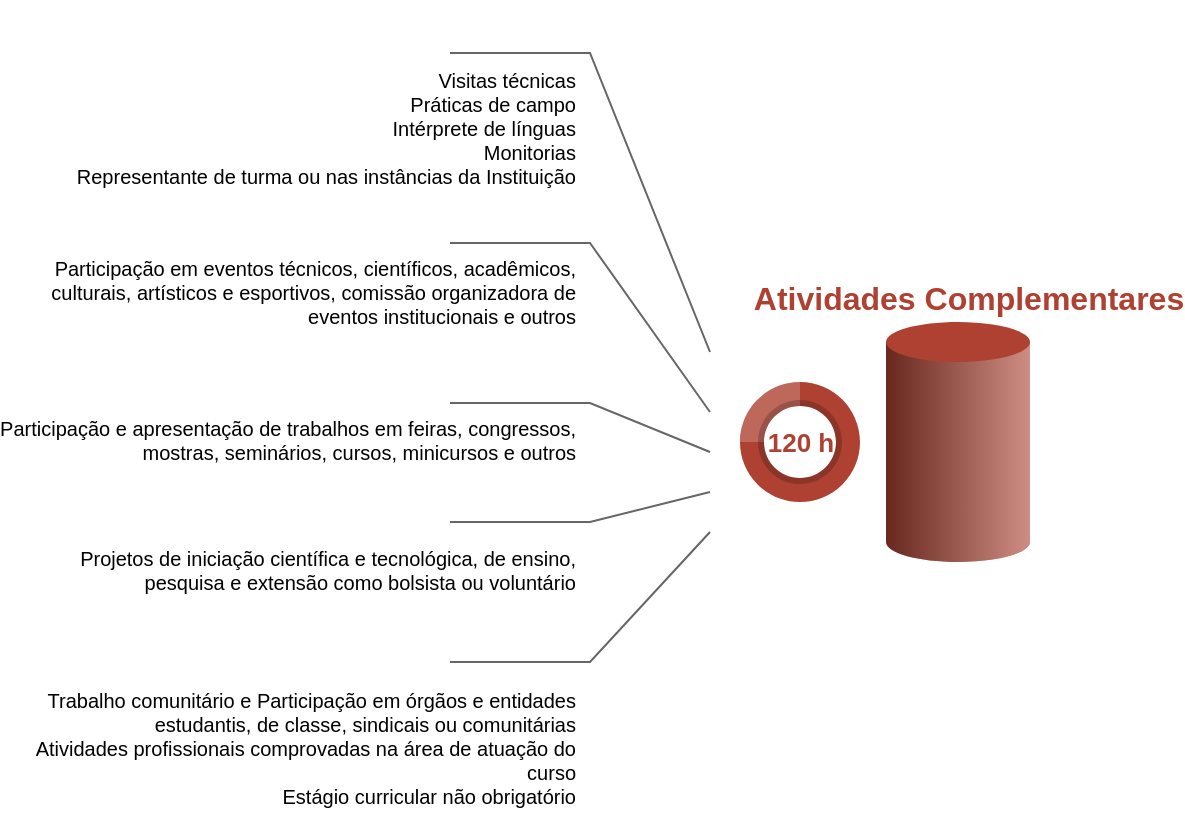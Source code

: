<mxfile version="12.2.2" type="device" pages="1"><diagram id="QNZ480wP4XbEmp6gxY9Z" name="Page-1"><mxGraphModel dx="868" dy="418" grid="1" gridSize="10" guides="1" tooltips="1" connect="1" arrows="1" fold="1" page="1" pageScale="1" pageWidth="827" pageHeight="1169" math="0" shadow="0"><root><mxCell id="0"/><mxCell id="1" parent="0"/><mxCell id="xJI_BUZSZdqLVWWLYIa1-3" value="Atividades Complementares" style="verticalLabelPosition=top;verticalAlign=bottom;html=1;shape=mxgraph.infographic.cylinder;fillColor=#AE4132;strokeColor=none;shadow=0;align=center;labelPosition=center;spacingLeft=10;fontStyle=1;fontColor=#AE4132;fontSize=16;" parent="1" vertex="1"><mxGeometry x="483" y="170" width="72" height="120" as="geometry"/></mxCell><mxCell id="xJI_BUZSZdqLVWWLYIa1-9" value="120 h" style="verticalLabelPosition=middle;verticalAlign=middle;html=1;html=1;shape=mxgraph.infographic.partConcEllipse;fillColor=#AE4132;strokeColor=none;startAngle=0;endAngle=0.75;arcWidth=0.4;fontSize=13;fontColor=#AE4132;align=center;fontStyle=1;" parent="1" vertex="1"><mxGeometry x="410" y="200" width="60" height="60" as="geometry"/></mxCell><mxCell id="xJI_BUZSZdqLVWWLYIa1-36" value="" style="strokeWidth=1;shadow=0;dashed=0;align=center;html=1;shape=mxgraph.mockup.text.callout;linkText=;textSize=17;textColor=#666666;callDir=NW;callStyle=line;fontSize=17;fontColor=#10739E;align=left;verticalAlign=top;strokeColor=#666666;fillColor=#4D9900;flipV=0;fontStyle=1;" parent="1" vertex="1"><mxGeometry x="265" y="10" width="130" height="175" as="geometry"/></mxCell><mxCell id="xJI_BUZSZdqLVWWLYIa1-37" value="" style="strokeWidth=1;shadow=0;dashed=0;align=center;html=1;shape=mxgraph.mockup.text.callout;linkText=;textSize=17;textColor=#666666;callDir=NW;callStyle=line;fontSize=17;fontColor=#F2931E;align=left;verticalAlign=top;strokeColor=#666666;fillColor=#4D9900;flipV=0;fontStyle=1;" parent="1" vertex="1"><mxGeometry x="265" y="105" width="130" height="110" as="geometry"/></mxCell><mxCell id="xJI_BUZSZdqLVWWLYIa1-38" value="" style="strokeWidth=1;shadow=0;dashed=0;align=center;html=1;shape=mxgraph.mockup.text.callout;linkText=;textSize=17;textColor=#666666;callDir=NW;callStyle=line;fontSize=17;fontColor=#AE4132;align=left;verticalAlign=top;strokeColor=#666666;fillColor=#4D9900;flipV=0;fontStyle=1;" parent="1" vertex="1"><mxGeometry x="265" y="185" width="130" height="50" as="geometry"/></mxCell><mxCell id="xJI_BUZSZdqLVWWLYIa1-39" value="" style="strokeWidth=1;shadow=0;dashed=0;align=center;html=1;shape=mxgraph.mockup.text.callout;linkText=;textSize=17;textColor=#666666;callDir=SW;callStyle=line;fontSize=17;fontColor=#23445D;align=left;verticalAlign=bottom;strokeColor=#666666;fillColor=#4D9900;flipV=0;fontStyle=1;" parent="1" vertex="1"><mxGeometry x="265" y="255" width="130" height="15" as="geometry"/></mxCell><mxCell id="xJI_BUZSZdqLVWWLYIa1-40" value="" style="strokeWidth=1;shadow=0;dashed=0;align=center;html=1;shape=mxgraph.mockup.text.callout;linkText=;textSize=17;textColor=#666666;callDir=SW;callStyle=line;fontSize=17;fontColor=#12AAB5;align=left;verticalAlign=bottom;strokeColor=#666666;fillColor=#4D9900;flipV=0;fontStyle=1;" parent="1" vertex="1"><mxGeometry x="265" y="275" width="130" height="65" as="geometry"/></mxCell><mxCell id="xJI_BUZSZdqLVWWLYIa1-41" value="&lt;div style=&quot;font-size: 10px;&quot;&gt;Visitas técnicas&lt;/div&gt;&lt;div style=&quot;font-size: 10px;&quot;&gt;Práticas de campo&lt;/div&gt;&lt;div style=&quot;font-size: 10px;&quot;&gt;Intérprete de línguas&lt;/div&gt;&lt;div style=&quot;font-size: 10px;&quot;&gt;Monitorias&lt;/div&gt;&lt;div style=&quot;font-size: 10px;&quot;&gt;Representante de turma ou nas instâncias da Instituição&lt;/div&gt;" style="rounded=0;whiteSpace=wrap;shadow=0;strokeColor=none;strokeWidth=6;fillColor=none;fontSize=10;fontColor=#000000;align=right;html=1;" parent="1" vertex="1"><mxGeometry x="40" y="40" width="290" height="65" as="geometry"/></mxCell><mxCell id="xJI_BUZSZdqLVWWLYIa1-42" value="Participação em eventos técnicos, científicos, acadêmicos, culturais, artísticos e esportivos, comissão organizadora de eventos institucionais e outros" style="rounded=0;whiteSpace=wrap;shadow=0;strokeColor=none;strokeWidth=6;fillColor=none;fontSize=10;fontColor=#000000;align=right;html=1;" parent="1" vertex="1"><mxGeometry x="40" y="130" width="290" height="50" as="geometry"/></mxCell><mxCell id="xJI_BUZSZdqLVWWLYIa1-43" value="&lt;div style=&quot;font-size: 10px;&quot;&gt;Participação e apresentação de trabalhos em feiras, congressos, mostras, seminários, cursos, minicursos e outros&lt;/div&gt;&lt;div style=&quot;font-size: 10px;&quot;&gt;&lt;br style=&quot;font-size: 10px;&quot;&gt;&lt;/div&gt;" style="rounded=0;whiteSpace=wrap;shadow=0;strokeColor=none;strokeWidth=6;fillColor=none;fontSize=10;fontColor=#000000;align=right;html=1;" parent="1" vertex="1"><mxGeometry x="40" y="210" width="290" height="50" as="geometry"/></mxCell><mxCell id="xJI_BUZSZdqLVWWLYIa1-44" value="&lt;div style=&quot;font-size: 10px;&quot;&gt;Projetos de iniciação científica e tecnológica, de ensino, pesquisa e extensão como bolsista ou voluntário&lt;/div&gt;&lt;div style=&quot;font-size: 10px;&quot;&gt;&lt;br style=&quot;font-size: 10px;&quot;&gt;&lt;/div&gt;" style="rounded=0;whiteSpace=wrap;shadow=0;strokeColor=none;strokeWidth=6;fillColor=none;fontSize=10;fontColor=#000000;align=right;html=1;" parent="1" vertex="1"><mxGeometry x="40" y="275" width="290" height="50" as="geometry"/></mxCell><mxCell id="xJI_BUZSZdqLVWWLYIa1-45" value="&lt;span style=&quot;background-color: rgb(255 , 255 , 255) ; font-size: 10px&quot;&gt;&lt;font style=&quot;font-size: 10px&quot;&gt;&lt;div style=&quot;font-size: 10px&quot;&gt;Trabalho comunitário e Participação em órgãos e entidades estudantis, de classe, sindicais ou comunitárias&lt;/div&gt;&lt;div style=&quot;font-size: 10px&quot;&gt;Atividades profissionais comprovadas na área de atuação do curso&lt;/div&gt;&lt;div style=&quot;font-size: 10px&quot;&gt;Estágio curricular não obrigatório&lt;/div&gt;&lt;/font&gt;&lt;/span&gt;" style="rounded=0;whiteSpace=wrap;shadow=0;strokeColor=none;strokeWidth=6;fillColor=none;fontSize=10;fontColor=#000000;align=right;html=1;" parent="1" vertex="1"><mxGeometry x="40" y="350" width="290" height="65" as="geometry"/></mxCell></root></mxGraphModel></diagram></mxfile>
